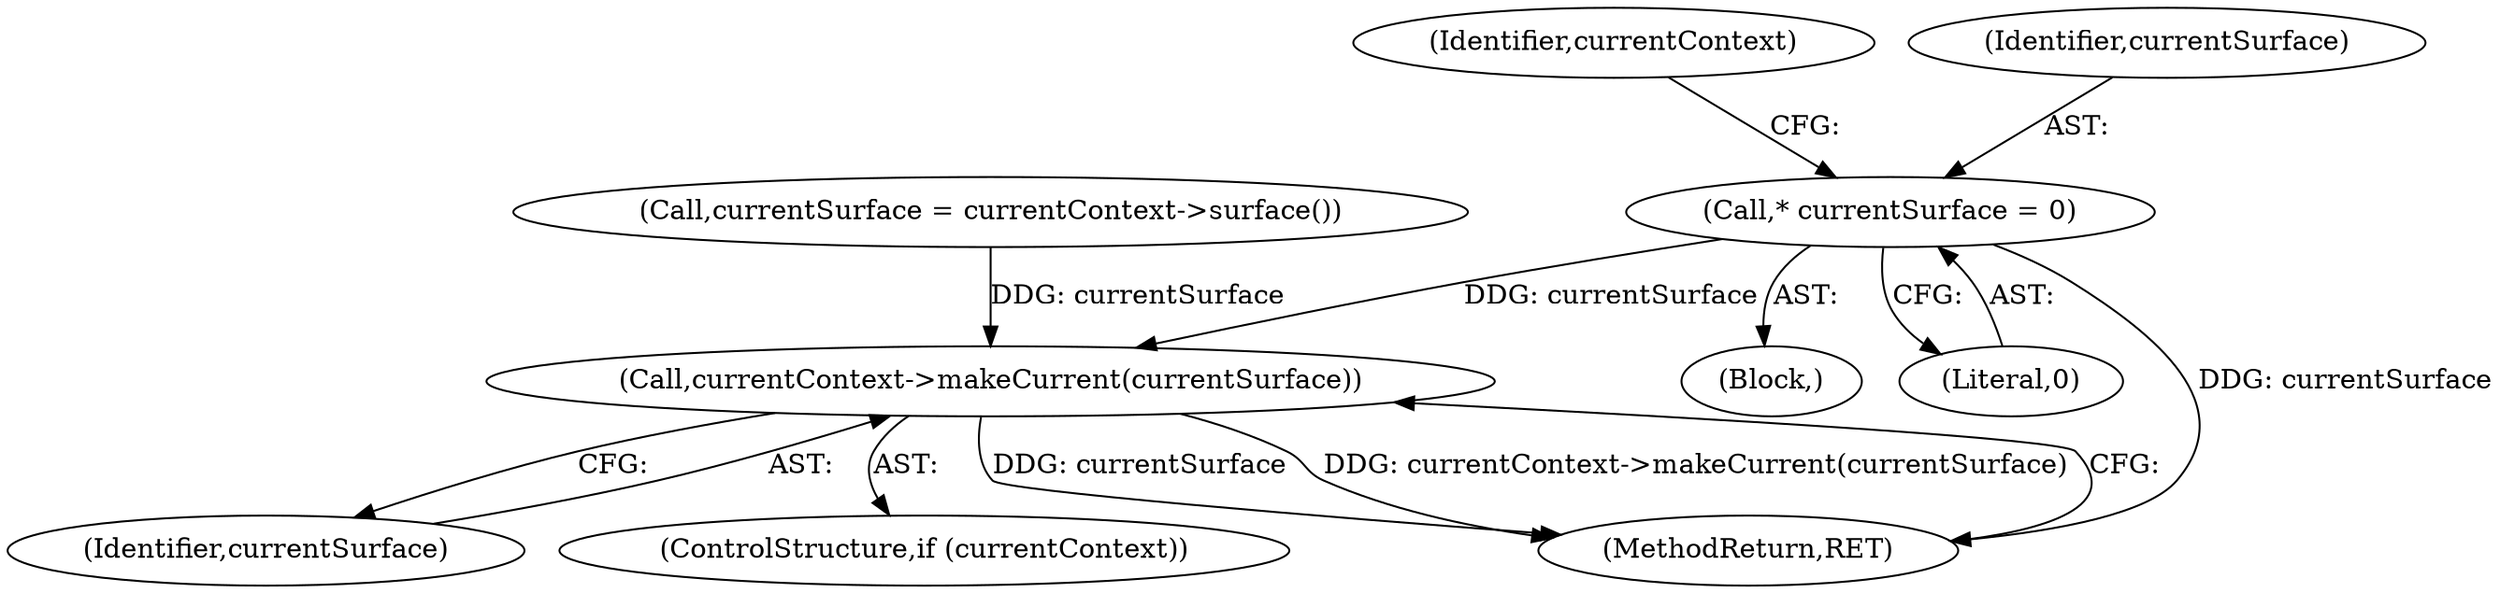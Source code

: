 digraph "1_Chrome_4da7eefcaad044a6f919947a2a0e3d4fed87834c@pointer" {
"1000104" [label="(Call,* currentSurface = 0)"];
"1000125" [label="(Call,currentContext->makeCurrent(currentSurface))"];
"1000102" [label="(Block,)"];
"1000126" [label="(Identifier,currentSurface)"];
"1000123" [label="(ControlStructure,if (currentContext))"];
"1000106" [label="(Literal,0)"];
"1000127" [label="(MethodReturn,RET)"];
"1000109" [label="(Identifier,currentContext)"];
"1000125" [label="(Call,currentContext->makeCurrent(currentSurface))"];
"1000105" [label="(Identifier,currentSurface)"];
"1000113" [label="(Call,currentSurface = currentContext->surface())"];
"1000104" [label="(Call,* currentSurface = 0)"];
"1000104" -> "1000102"  [label="AST: "];
"1000104" -> "1000106"  [label="CFG: "];
"1000105" -> "1000104"  [label="AST: "];
"1000106" -> "1000104"  [label="AST: "];
"1000109" -> "1000104"  [label="CFG: "];
"1000104" -> "1000127"  [label="DDG: currentSurface"];
"1000104" -> "1000125"  [label="DDG: currentSurface"];
"1000125" -> "1000123"  [label="AST: "];
"1000125" -> "1000126"  [label="CFG: "];
"1000126" -> "1000125"  [label="AST: "];
"1000127" -> "1000125"  [label="CFG: "];
"1000125" -> "1000127"  [label="DDG: currentSurface"];
"1000125" -> "1000127"  [label="DDG: currentContext->makeCurrent(currentSurface)"];
"1000113" -> "1000125"  [label="DDG: currentSurface"];
}
